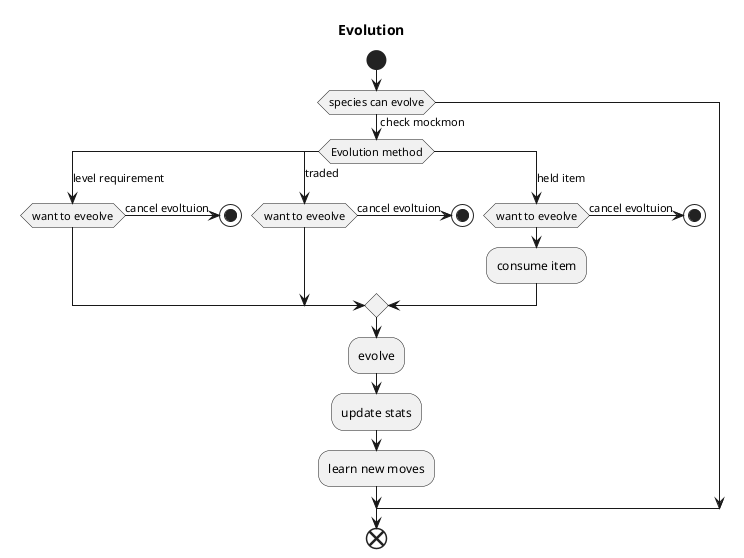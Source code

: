 
@startuml evolution
skinparam ConditionEndStyle hline
skinparam conditionStyle Inside
title Evolution
start 

if (species can evolve) then (check mockmon)
switch (Evolution method)
case (level requirement)
if (want to eveolve)
else (cancel evoltuion)
stop
endif
case (traded)
if (want to eveolve)
else (cancel evoltuion)
stop
endif
case (held item)
if (want to eveolve)
:consume item;
else (cancel evoltuion)
stop
endif
endswitch
:evolve;
:update stats;
:learn new moves;
endif
end 
@enduml